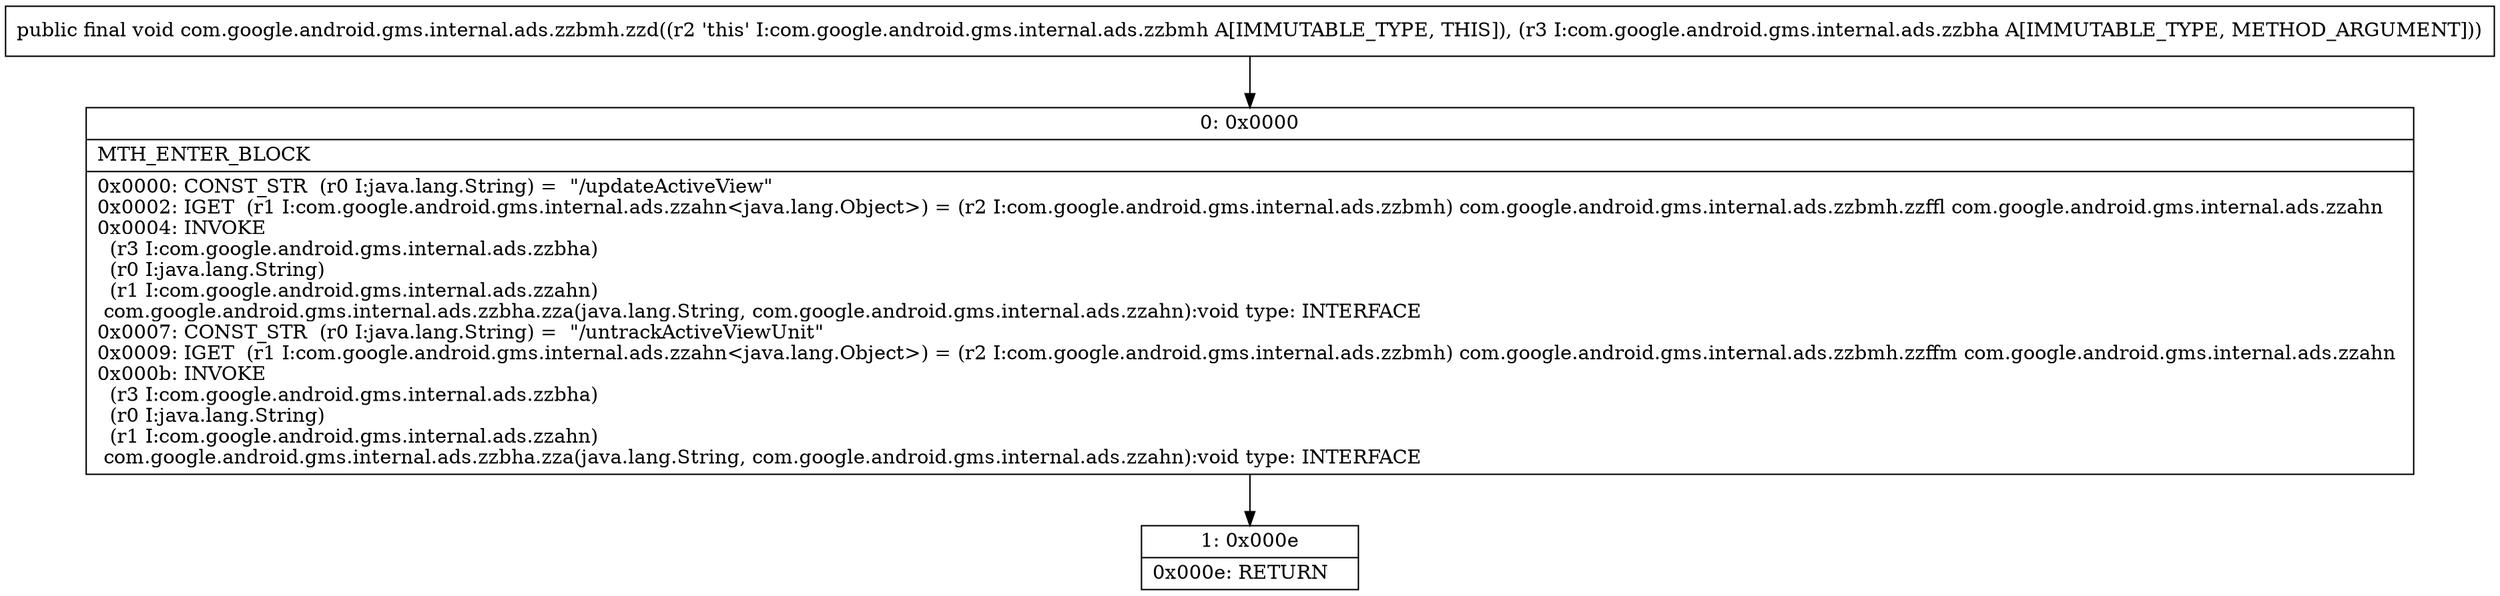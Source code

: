 digraph "CFG forcom.google.android.gms.internal.ads.zzbmh.zzd(Lcom\/google\/android\/gms\/internal\/ads\/zzbha;)V" {
Node_0 [shape=record,label="{0\:\ 0x0000|MTH_ENTER_BLOCK\l|0x0000: CONST_STR  (r0 I:java.lang.String) =  \"\/updateActiveView\" \l0x0002: IGET  (r1 I:com.google.android.gms.internal.ads.zzahn\<java.lang.Object\>) = (r2 I:com.google.android.gms.internal.ads.zzbmh) com.google.android.gms.internal.ads.zzbmh.zzffl com.google.android.gms.internal.ads.zzahn \l0x0004: INVOKE  \l  (r3 I:com.google.android.gms.internal.ads.zzbha)\l  (r0 I:java.lang.String)\l  (r1 I:com.google.android.gms.internal.ads.zzahn)\l com.google.android.gms.internal.ads.zzbha.zza(java.lang.String, com.google.android.gms.internal.ads.zzahn):void type: INTERFACE \l0x0007: CONST_STR  (r0 I:java.lang.String) =  \"\/untrackActiveViewUnit\" \l0x0009: IGET  (r1 I:com.google.android.gms.internal.ads.zzahn\<java.lang.Object\>) = (r2 I:com.google.android.gms.internal.ads.zzbmh) com.google.android.gms.internal.ads.zzbmh.zzffm com.google.android.gms.internal.ads.zzahn \l0x000b: INVOKE  \l  (r3 I:com.google.android.gms.internal.ads.zzbha)\l  (r0 I:java.lang.String)\l  (r1 I:com.google.android.gms.internal.ads.zzahn)\l com.google.android.gms.internal.ads.zzbha.zza(java.lang.String, com.google.android.gms.internal.ads.zzahn):void type: INTERFACE \l}"];
Node_1 [shape=record,label="{1\:\ 0x000e|0x000e: RETURN   \l}"];
MethodNode[shape=record,label="{public final void com.google.android.gms.internal.ads.zzbmh.zzd((r2 'this' I:com.google.android.gms.internal.ads.zzbmh A[IMMUTABLE_TYPE, THIS]), (r3 I:com.google.android.gms.internal.ads.zzbha A[IMMUTABLE_TYPE, METHOD_ARGUMENT])) }"];
MethodNode -> Node_0;
Node_0 -> Node_1;
}

